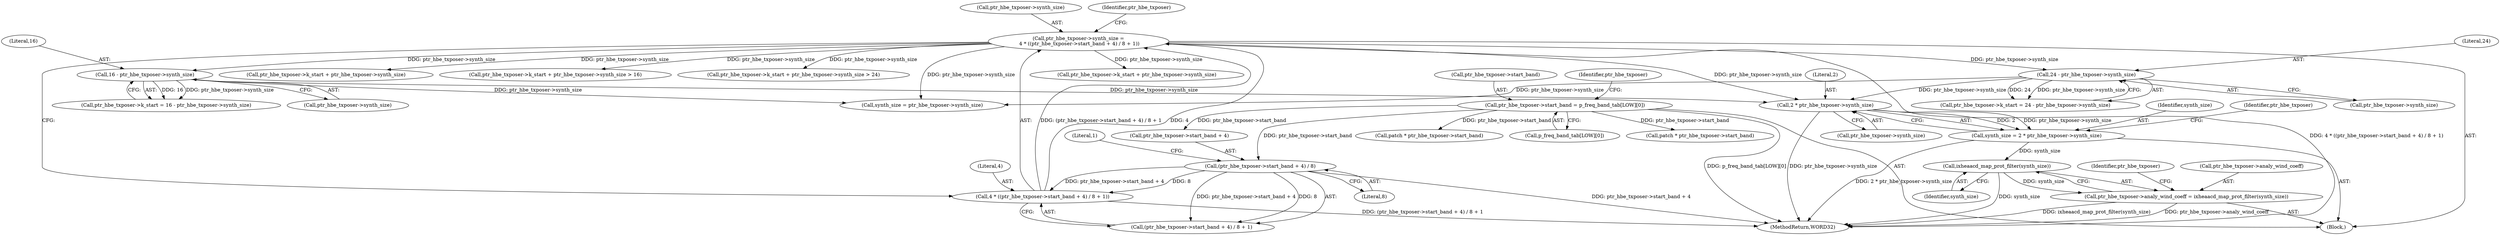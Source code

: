 digraph "0_Android_04e8cd58f075bec5892e369c8deebca9c67e855c_4@pointer" {
"1000409" [label="(Call,2 * ptr_hbe_txposer->synth_size)"];
"1000208" [label="(Call,24 - ptr_hbe_txposer->synth_size)"];
"1000135" [label="(Call,ptr_hbe_txposer->synth_size =\n 4 * ((ptr_hbe_txposer->start_band + 4) / 8 + 1))"];
"1000139" [label="(Call,4 * ((ptr_hbe_txposer->start_band + 4) / 8 + 1))"];
"1000142" [label="(Call,(ptr_hbe_txposer->start_band + 4) / 8)"];
"1000115" [label="(Call,ptr_hbe_txposer->start_band = p_freq_band_tab[LOW][0])"];
"1000181" [label="(Call,16 - ptr_hbe_txposer->synth_size)"];
"1000407" [label="(Call,synth_size = 2 * ptr_hbe_txposer->synth_size)"];
"1000418" [label="(Call,ixheaacd_map_prot_filter(synth_size))"];
"1000414" [label="(Call,ptr_hbe_txposer->analy_wind_coeff = ixheaacd_map_prot_filter(synth_size))"];
"1000116" [label="(Call,ptr_hbe_txposer->start_band)"];
"1000591" [label="(MethodReturn,WORD32)"];
"1000418" [label="(Call,ixheaacd_map_prot_filter(synth_size))"];
"1000142" [label="(Call,(ptr_hbe_txposer->start_band + 4) / 8)"];
"1000471" [label="(Call,patch * ptr_hbe_txposer->start_band)"];
"1000204" [label="(Call,ptr_hbe_txposer->k_start = 24 - ptr_hbe_txposer->synth_size)"];
"1000410" [label="(Literal,2)"];
"1000182" [label="(Literal,16)"];
"1000114" [label="(Block,)"];
"1000136" [label="(Call,ptr_hbe_txposer->synth_size)"];
"1000115" [label="(Call,ptr_hbe_txposer->start_band = p_freq_band_tab[LOW][0])"];
"1000196" [label="(Call,ptr_hbe_txposer->k_start + ptr_hbe_txposer->synth_size)"];
"1000119" [label="(Call,p_freq_band_tab[LOW][0])"];
"1000141" [label="(Call,(ptr_hbe_txposer->start_band + 4) / 8 + 1)"];
"1000135" [label="(Call,ptr_hbe_txposer->synth_size =\n 4 * ((ptr_hbe_txposer->start_band + 4) / 8 + 1))"];
"1000422" [label="(Identifier,ptr_hbe_txposer)"];
"1000407" [label="(Call,synth_size = 2 * ptr_hbe_txposer->synth_size)"];
"1000411" [label="(Call,ptr_hbe_txposer->synth_size)"];
"1000408" [label="(Identifier,synth_size)"];
"1000208" [label="(Call,24 - ptr_hbe_txposer->synth_size)"];
"1000168" [label="(Call,ptr_hbe_txposer->k_start + ptr_hbe_txposer->synth_size > 16)"];
"1000152" [label="(Identifier,ptr_hbe_txposer)"];
"1000419" [label="(Identifier,synth_size)"];
"1000149" [label="(Literal,1)"];
"1000222" [label="(Call,synth_size = ptr_hbe_txposer->synth_size)"];
"1000183" [label="(Call,ptr_hbe_txposer->synth_size)"];
"1000195" [label="(Call,ptr_hbe_txposer->k_start + ptr_hbe_txposer->synth_size > 24)"];
"1000210" [label="(Call,ptr_hbe_txposer->synth_size)"];
"1000415" [label="(Call,ptr_hbe_txposer->analy_wind_coeff)"];
"1000414" [label="(Call,ptr_hbe_txposer->analy_wind_coeff = ixheaacd_map_prot_filter(synth_size))"];
"1000181" [label="(Call,16 - ptr_hbe_txposer->synth_size)"];
"1000177" [label="(Call,ptr_hbe_txposer->k_start = 16 - ptr_hbe_txposer->synth_size)"];
"1000209" [label="(Literal,24)"];
"1000148" [label="(Literal,8)"];
"1000139" [label="(Call,4 * ((ptr_hbe_txposer->start_band + 4) / 8 + 1))"];
"1000169" [label="(Call,ptr_hbe_txposer->k_start + ptr_hbe_txposer->synth_size)"];
"1000143" [label="(Call,ptr_hbe_txposer->start_band + 4)"];
"1000416" [label="(Identifier,ptr_hbe_txposer)"];
"1000409" [label="(Call,2 * ptr_hbe_txposer->synth_size)"];
"1000126" [label="(Identifier,ptr_hbe_txposer)"];
"1000140" [label="(Literal,4)"];
"1000488" [label="(Call,patch * ptr_hbe_txposer->start_band)"];
"1000409" -> "1000407"  [label="AST: "];
"1000409" -> "1000411"  [label="CFG: "];
"1000410" -> "1000409"  [label="AST: "];
"1000411" -> "1000409"  [label="AST: "];
"1000407" -> "1000409"  [label="CFG: "];
"1000409" -> "1000591"  [label="DDG: ptr_hbe_txposer->synth_size"];
"1000409" -> "1000407"  [label="DDG: 2"];
"1000409" -> "1000407"  [label="DDG: ptr_hbe_txposer->synth_size"];
"1000208" -> "1000409"  [label="DDG: ptr_hbe_txposer->synth_size"];
"1000135" -> "1000409"  [label="DDG: ptr_hbe_txposer->synth_size"];
"1000181" -> "1000409"  [label="DDG: ptr_hbe_txposer->synth_size"];
"1000208" -> "1000204"  [label="AST: "];
"1000208" -> "1000210"  [label="CFG: "];
"1000209" -> "1000208"  [label="AST: "];
"1000210" -> "1000208"  [label="AST: "];
"1000204" -> "1000208"  [label="CFG: "];
"1000208" -> "1000204"  [label="DDG: 24"];
"1000208" -> "1000204"  [label="DDG: ptr_hbe_txposer->synth_size"];
"1000135" -> "1000208"  [label="DDG: ptr_hbe_txposer->synth_size"];
"1000208" -> "1000222"  [label="DDG: ptr_hbe_txposer->synth_size"];
"1000135" -> "1000114"  [label="AST: "];
"1000135" -> "1000139"  [label="CFG: "];
"1000136" -> "1000135"  [label="AST: "];
"1000139" -> "1000135"  [label="AST: "];
"1000152" -> "1000135"  [label="CFG: "];
"1000135" -> "1000591"  [label="DDG: 4 * ((ptr_hbe_txposer->start_band + 4) / 8 + 1)"];
"1000139" -> "1000135"  [label="DDG: 4"];
"1000139" -> "1000135"  [label="DDG: (ptr_hbe_txposer->start_band + 4) / 8 + 1"];
"1000135" -> "1000168"  [label="DDG: ptr_hbe_txposer->synth_size"];
"1000135" -> "1000169"  [label="DDG: ptr_hbe_txposer->synth_size"];
"1000135" -> "1000181"  [label="DDG: ptr_hbe_txposer->synth_size"];
"1000135" -> "1000195"  [label="DDG: ptr_hbe_txposer->synth_size"];
"1000135" -> "1000196"  [label="DDG: ptr_hbe_txposer->synth_size"];
"1000135" -> "1000222"  [label="DDG: ptr_hbe_txposer->synth_size"];
"1000139" -> "1000141"  [label="CFG: "];
"1000140" -> "1000139"  [label="AST: "];
"1000141" -> "1000139"  [label="AST: "];
"1000139" -> "1000591"  [label="DDG: (ptr_hbe_txposer->start_band + 4) / 8 + 1"];
"1000142" -> "1000139"  [label="DDG: ptr_hbe_txposer->start_band + 4"];
"1000142" -> "1000139"  [label="DDG: 8"];
"1000142" -> "1000141"  [label="AST: "];
"1000142" -> "1000148"  [label="CFG: "];
"1000143" -> "1000142"  [label="AST: "];
"1000148" -> "1000142"  [label="AST: "];
"1000149" -> "1000142"  [label="CFG: "];
"1000142" -> "1000591"  [label="DDG: ptr_hbe_txposer->start_band + 4"];
"1000142" -> "1000141"  [label="DDG: ptr_hbe_txposer->start_band + 4"];
"1000142" -> "1000141"  [label="DDG: 8"];
"1000115" -> "1000142"  [label="DDG: ptr_hbe_txposer->start_band"];
"1000115" -> "1000114"  [label="AST: "];
"1000115" -> "1000119"  [label="CFG: "];
"1000116" -> "1000115"  [label="AST: "];
"1000119" -> "1000115"  [label="AST: "];
"1000126" -> "1000115"  [label="CFG: "];
"1000115" -> "1000591"  [label="DDG: p_freq_band_tab[LOW][0]"];
"1000115" -> "1000143"  [label="DDG: ptr_hbe_txposer->start_band"];
"1000115" -> "1000471"  [label="DDG: ptr_hbe_txposer->start_band"];
"1000115" -> "1000488"  [label="DDG: ptr_hbe_txposer->start_band"];
"1000181" -> "1000177"  [label="AST: "];
"1000181" -> "1000183"  [label="CFG: "];
"1000182" -> "1000181"  [label="AST: "];
"1000183" -> "1000181"  [label="AST: "];
"1000177" -> "1000181"  [label="CFG: "];
"1000181" -> "1000177"  [label="DDG: 16"];
"1000181" -> "1000177"  [label="DDG: ptr_hbe_txposer->synth_size"];
"1000181" -> "1000222"  [label="DDG: ptr_hbe_txposer->synth_size"];
"1000407" -> "1000114"  [label="AST: "];
"1000408" -> "1000407"  [label="AST: "];
"1000416" -> "1000407"  [label="CFG: "];
"1000407" -> "1000591"  [label="DDG: 2 * ptr_hbe_txposer->synth_size"];
"1000407" -> "1000418"  [label="DDG: synth_size"];
"1000418" -> "1000414"  [label="AST: "];
"1000418" -> "1000419"  [label="CFG: "];
"1000419" -> "1000418"  [label="AST: "];
"1000414" -> "1000418"  [label="CFG: "];
"1000418" -> "1000591"  [label="DDG: synth_size"];
"1000418" -> "1000414"  [label="DDG: synth_size"];
"1000414" -> "1000114"  [label="AST: "];
"1000415" -> "1000414"  [label="AST: "];
"1000422" -> "1000414"  [label="CFG: "];
"1000414" -> "1000591"  [label="DDG: ixheaacd_map_prot_filter(synth_size)"];
"1000414" -> "1000591"  [label="DDG: ptr_hbe_txposer->analy_wind_coeff"];
}

